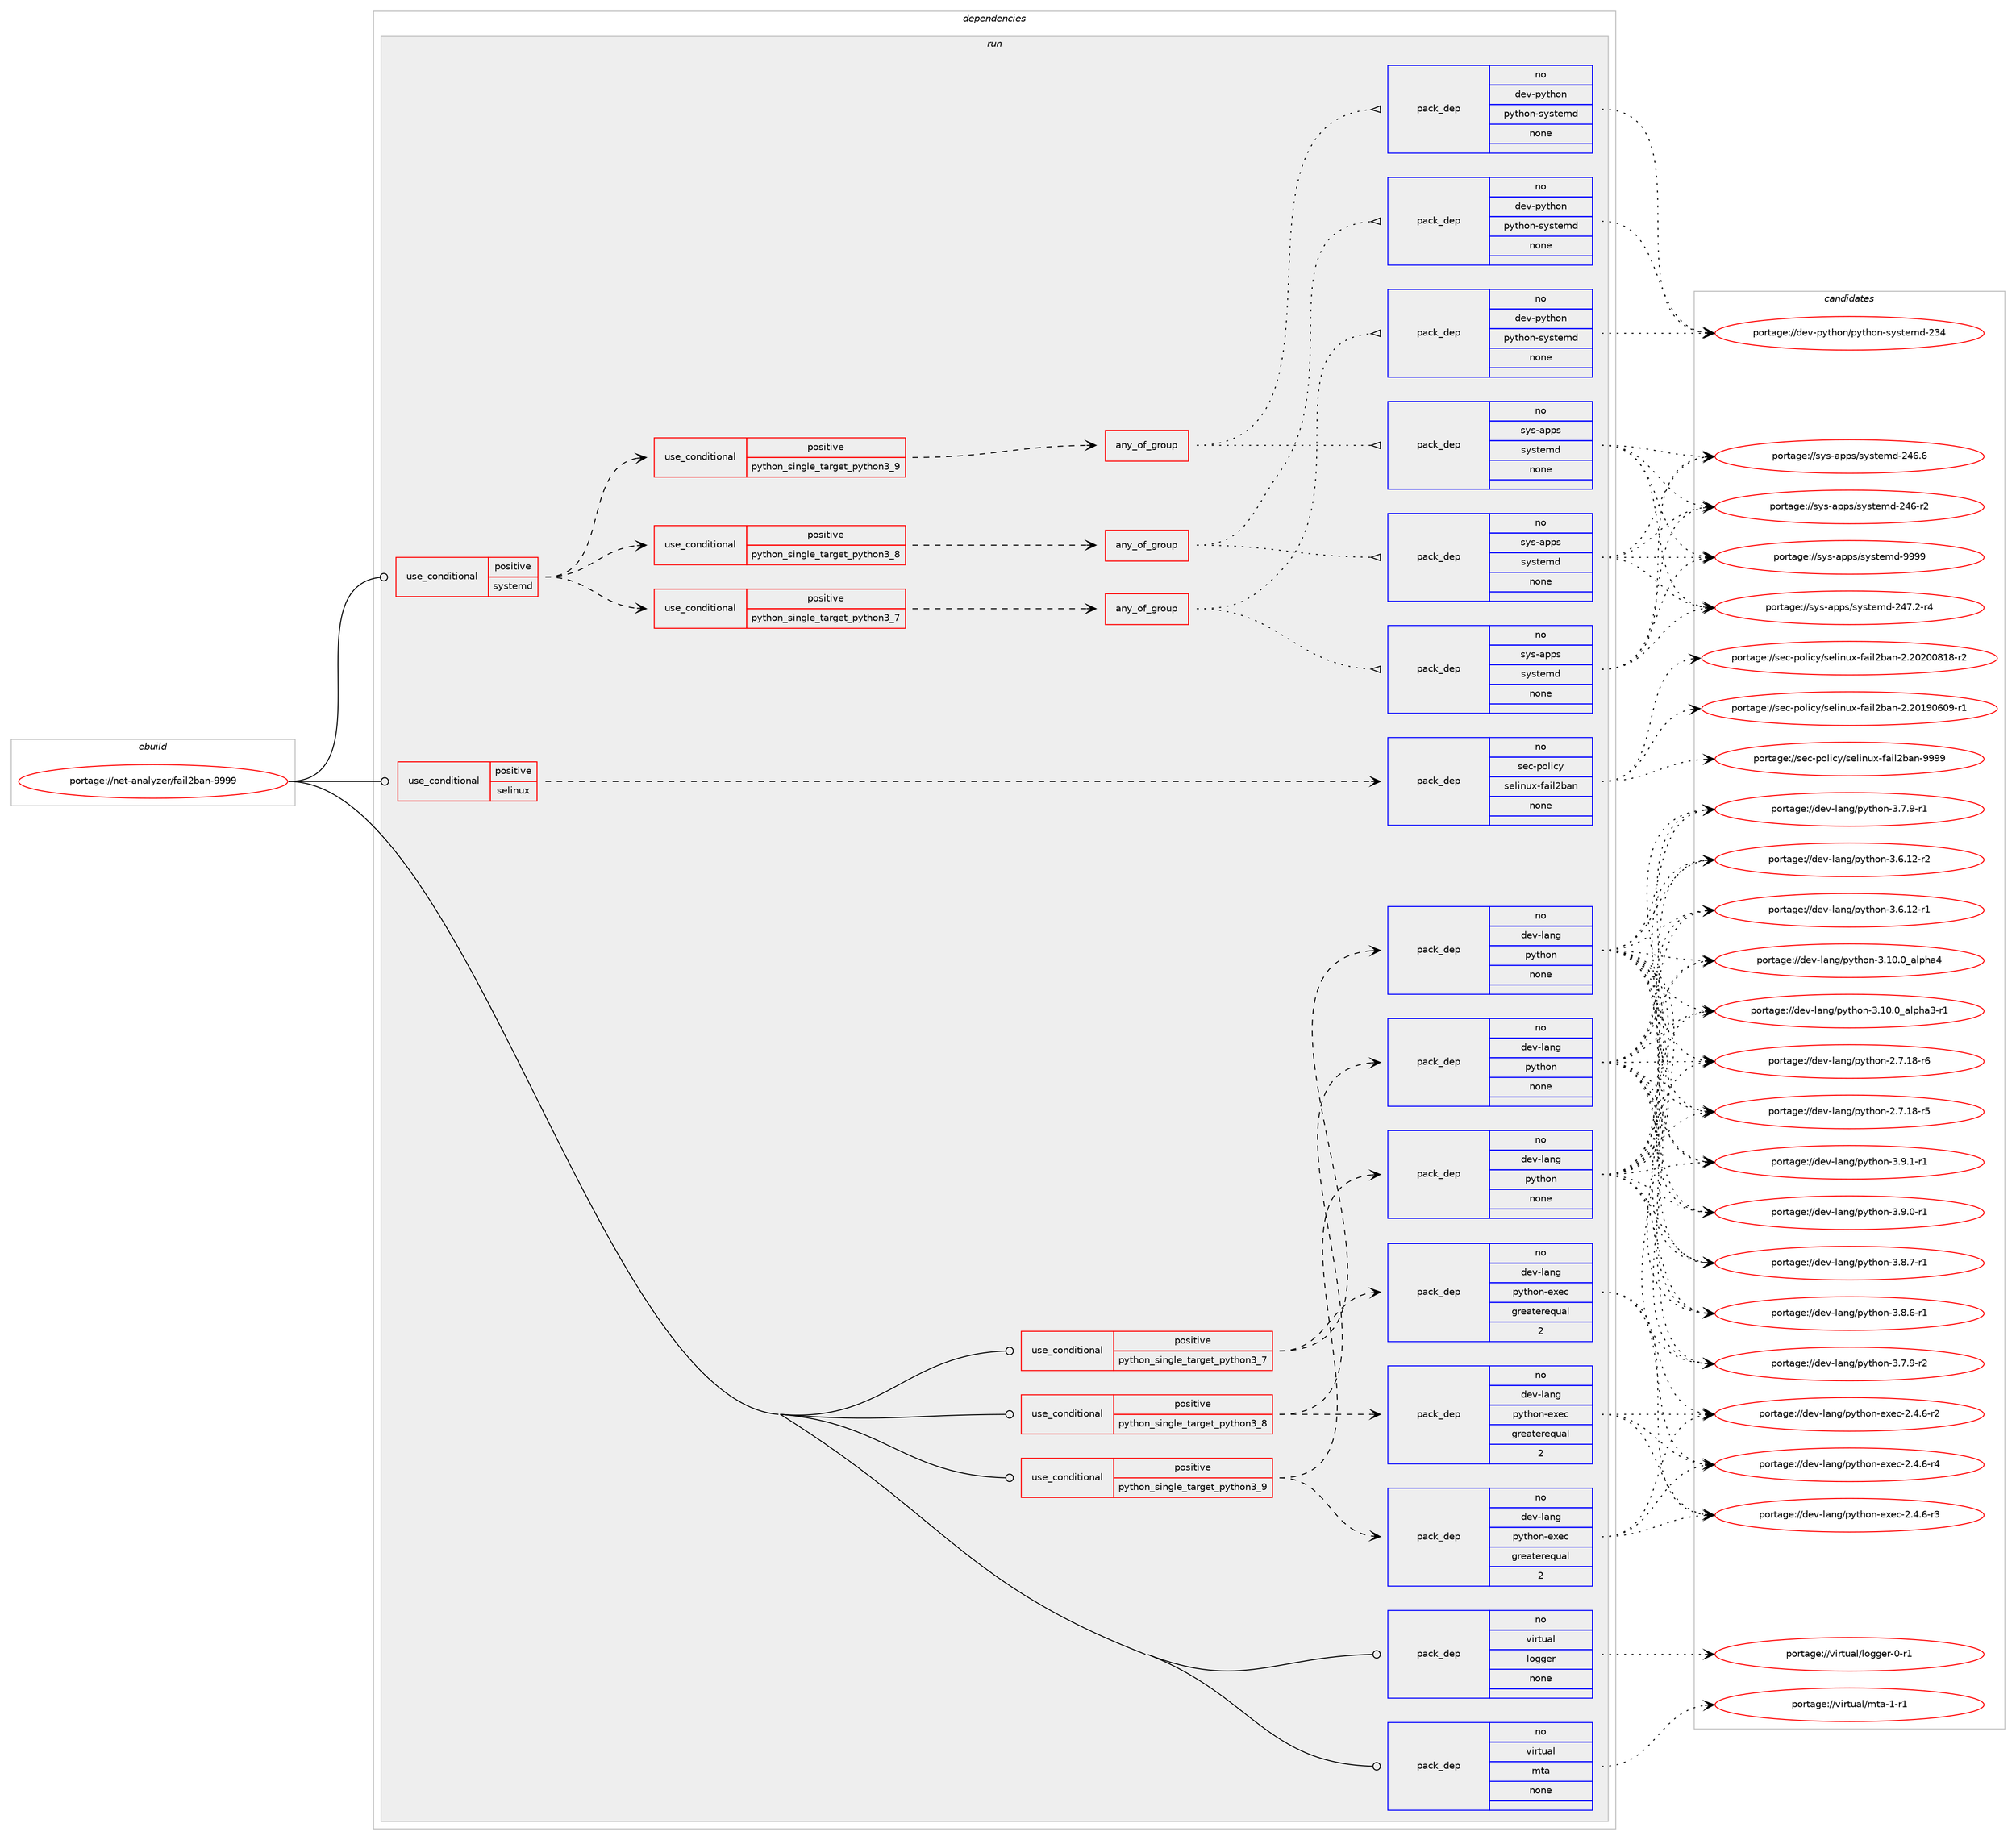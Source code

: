 digraph prolog {

# *************
# Graph options
# *************

newrank=true;
concentrate=true;
compound=true;
graph [rankdir=LR,fontname=Helvetica,fontsize=10,ranksep=1.5];#, ranksep=2.5, nodesep=0.2];
edge  [arrowhead=vee];
node  [fontname=Helvetica,fontsize=10];

# **********
# The ebuild
# **********

subgraph cluster_leftcol {
color=gray;
rank=same;
label=<<i>ebuild</i>>;
id [label="portage://net-analyzer/fail2ban-9999", color=red, width=4, href="../net-analyzer/fail2ban-9999.svg"];
}

# ****************
# The dependencies
# ****************

subgraph cluster_midcol {
color=gray;
label=<<i>dependencies</i>>;
subgraph cluster_compile {
fillcolor="#eeeeee";
style=filled;
label=<<i>compile</i>>;
}
subgraph cluster_compileandrun {
fillcolor="#eeeeee";
style=filled;
label=<<i>compile and run</i>>;
}
subgraph cluster_run {
fillcolor="#eeeeee";
style=filled;
label=<<i>run</i>>;
subgraph cond10155 {
dependency32863 [label=<<TABLE BORDER="0" CELLBORDER="1" CELLSPACING="0" CELLPADDING="4"><TR><TD ROWSPAN="3" CELLPADDING="10">use_conditional</TD></TR><TR><TD>positive</TD></TR><TR><TD>python_single_target_python3_7</TD></TR></TABLE>>, shape=none, color=red];
subgraph pack22418 {
dependency32864 [label=<<TABLE BORDER="0" CELLBORDER="1" CELLSPACING="0" CELLPADDING="4" WIDTH="220"><TR><TD ROWSPAN="6" CELLPADDING="30">pack_dep</TD></TR><TR><TD WIDTH="110">no</TD></TR><TR><TD>dev-lang</TD></TR><TR><TD>python</TD></TR><TR><TD>none</TD></TR><TR><TD></TD></TR></TABLE>>, shape=none, color=blue];
}
dependency32863:e -> dependency32864:w [weight=20,style="dashed",arrowhead="vee"];
subgraph pack22419 {
dependency32865 [label=<<TABLE BORDER="0" CELLBORDER="1" CELLSPACING="0" CELLPADDING="4" WIDTH="220"><TR><TD ROWSPAN="6" CELLPADDING="30">pack_dep</TD></TR><TR><TD WIDTH="110">no</TD></TR><TR><TD>dev-lang</TD></TR><TR><TD>python-exec</TD></TR><TR><TD>greaterequal</TD></TR><TR><TD>2</TD></TR></TABLE>>, shape=none, color=blue];
}
dependency32863:e -> dependency32865:w [weight=20,style="dashed",arrowhead="vee"];
}
id:e -> dependency32863:w [weight=20,style="solid",arrowhead="odot"];
subgraph cond10156 {
dependency32866 [label=<<TABLE BORDER="0" CELLBORDER="1" CELLSPACING="0" CELLPADDING="4"><TR><TD ROWSPAN="3" CELLPADDING="10">use_conditional</TD></TR><TR><TD>positive</TD></TR><TR><TD>python_single_target_python3_8</TD></TR></TABLE>>, shape=none, color=red];
subgraph pack22420 {
dependency32867 [label=<<TABLE BORDER="0" CELLBORDER="1" CELLSPACING="0" CELLPADDING="4" WIDTH="220"><TR><TD ROWSPAN="6" CELLPADDING="30">pack_dep</TD></TR><TR><TD WIDTH="110">no</TD></TR><TR><TD>dev-lang</TD></TR><TR><TD>python</TD></TR><TR><TD>none</TD></TR><TR><TD></TD></TR></TABLE>>, shape=none, color=blue];
}
dependency32866:e -> dependency32867:w [weight=20,style="dashed",arrowhead="vee"];
subgraph pack22421 {
dependency32868 [label=<<TABLE BORDER="0" CELLBORDER="1" CELLSPACING="0" CELLPADDING="4" WIDTH="220"><TR><TD ROWSPAN="6" CELLPADDING="30">pack_dep</TD></TR><TR><TD WIDTH="110">no</TD></TR><TR><TD>dev-lang</TD></TR><TR><TD>python-exec</TD></TR><TR><TD>greaterequal</TD></TR><TR><TD>2</TD></TR></TABLE>>, shape=none, color=blue];
}
dependency32866:e -> dependency32868:w [weight=20,style="dashed",arrowhead="vee"];
}
id:e -> dependency32866:w [weight=20,style="solid",arrowhead="odot"];
subgraph cond10157 {
dependency32869 [label=<<TABLE BORDER="0" CELLBORDER="1" CELLSPACING="0" CELLPADDING="4"><TR><TD ROWSPAN="3" CELLPADDING="10">use_conditional</TD></TR><TR><TD>positive</TD></TR><TR><TD>python_single_target_python3_9</TD></TR></TABLE>>, shape=none, color=red];
subgraph pack22422 {
dependency32870 [label=<<TABLE BORDER="0" CELLBORDER="1" CELLSPACING="0" CELLPADDING="4" WIDTH="220"><TR><TD ROWSPAN="6" CELLPADDING="30">pack_dep</TD></TR><TR><TD WIDTH="110">no</TD></TR><TR><TD>dev-lang</TD></TR><TR><TD>python</TD></TR><TR><TD>none</TD></TR><TR><TD></TD></TR></TABLE>>, shape=none, color=blue];
}
dependency32869:e -> dependency32870:w [weight=20,style="dashed",arrowhead="vee"];
subgraph pack22423 {
dependency32871 [label=<<TABLE BORDER="0" CELLBORDER="1" CELLSPACING="0" CELLPADDING="4" WIDTH="220"><TR><TD ROWSPAN="6" CELLPADDING="30">pack_dep</TD></TR><TR><TD WIDTH="110">no</TD></TR><TR><TD>dev-lang</TD></TR><TR><TD>python-exec</TD></TR><TR><TD>greaterequal</TD></TR><TR><TD>2</TD></TR></TABLE>>, shape=none, color=blue];
}
dependency32869:e -> dependency32871:w [weight=20,style="dashed",arrowhead="vee"];
}
id:e -> dependency32869:w [weight=20,style="solid",arrowhead="odot"];
subgraph cond10158 {
dependency32872 [label=<<TABLE BORDER="0" CELLBORDER="1" CELLSPACING="0" CELLPADDING="4"><TR><TD ROWSPAN="3" CELLPADDING="10">use_conditional</TD></TR><TR><TD>positive</TD></TR><TR><TD>selinux</TD></TR></TABLE>>, shape=none, color=red];
subgraph pack22424 {
dependency32873 [label=<<TABLE BORDER="0" CELLBORDER="1" CELLSPACING="0" CELLPADDING="4" WIDTH="220"><TR><TD ROWSPAN="6" CELLPADDING="30">pack_dep</TD></TR><TR><TD WIDTH="110">no</TD></TR><TR><TD>sec-policy</TD></TR><TR><TD>selinux-fail2ban</TD></TR><TR><TD>none</TD></TR><TR><TD></TD></TR></TABLE>>, shape=none, color=blue];
}
dependency32872:e -> dependency32873:w [weight=20,style="dashed",arrowhead="vee"];
}
id:e -> dependency32872:w [weight=20,style="solid",arrowhead="odot"];
subgraph cond10159 {
dependency32874 [label=<<TABLE BORDER="0" CELLBORDER="1" CELLSPACING="0" CELLPADDING="4"><TR><TD ROWSPAN="3" CELLPADDING="10">use_conditional</TD></TR><TR><TD>positive</TD></TR><TR><TD>systemd</TD></TR></TABLE>>, shape=none, color=red];
subgraph cond10160 {
dependency32875 [label=<<TABLE BORDER="0" CELLBORDER="1" CELLSPACING="0" CELLPADDING="4"><TR><TD ROWSPAN="3" CELLPADDING="10">use_conditional</TD></TR><TR><TD>positive</TD></TR><TR><TD>python_single_target_python3_7</TD></TR></TABLE>>, shape=none, color=red];
subgraph any243 {
dependency32876 [label=<<TABLE BORDER="0" CELLBORDER="1" CELLSPACING="0" CELLPADDING="4"><TR><TD CELLPADDING="10">any_of_group</TD></TR></TABLE>>, shape=none, color=red];subgraph pack22425 {
dependency32877 [label=<<TABLE BORDER="0" CELLBORDER="1" CELLSPACING="0" CELLPADDING="4" WIDTH="220"><TR><TD ROWSPAN="6" CELLPADDING="30">pack_dep</TD></TR><TR><TD WIDTH="110">no</TD></TR><TR><TD>dev-python</TD></TR><TR><TD>python-systemd</TD></TR><TR><TD>none</TD></TR><TR><TD></TD></TR></TABLE>>, shape=none, color=blue];
}
dependency32876:e -> dependency32877:w [weight=20,style="dotted",arrowhead="oinv"];
subgraph pack22426 {
dependency32878 [label=<<TABLE BORDER="0" CELLBORDER="1" CELLSPACING="0" CELLPADDING="4" WIDTH="220"><TR><TD ROWSPAN="6" CELLPADDING="30">pack_dep</TD></TR><TR><TD WIDTH="110">no</TD></TR><TR><TD>sys-apps</TD></TR><TR><TD>systemd</TD></TR><TR><TD>none</TD></TR><TR><TD></TD></TR></TABLE>>, shape=none, color=blue];
}
dependency32876:e -> dependency32878:w [weight=20,style="dotted",arrowhead="oinv"];
}
dependency32875:e -> dependency32876:w [weight=20,style="dashed",arrowhead="vee"];
}
dependency32874:e -> dependency32875:w [weight=20,style="dashed",arrowhead="vee"];
subgraph cond10161 {
dependency32879 [label=<<TABLE BORDER="0" CELLBORDER="1" CELLSPACING="0" CELLPADDING="4"><TR><TD ROWSPAN="3" CELLPADDING="10">use_conditional</TD></TR><TR><TD>positive</TD></TR><TR><TD>python_single_target_python3_8</TD></TR></TABLE>>, shape=none, color=red];
subgraph any244 {
dependency32880 [label=<<TABLE BORDER="0" CELLBORDER="1" CELLSPACING="0" CELLPADDING="4"><TR><TD CELLPADDING="10">any_of_group</TD></TR></TABLE>>, shape=none, color=red];subgraph pack22427 {
dependency32881 [label=<<TABLE BORDER="0" CELLBORDER="1" CELLSPACING="0" CELLPADDING="4" WIDTH="220"><TR><TD ROWSPAN="6" CELLPADDING="30">pack_dep</TD></TR><TR><TD WIDTH="110">no</TD></TR><TR><TD>dev-python</TD></TR><TR><TD>python-systemd</TD></TR><TR><TD>none</TD></TR><TR><TD></TD></TR></TABLE>>, shape=none, color=blue];
}
dependency32880:e -> dependency32881:w [weight=20,style="dotted",arrowhead="oinv"];
subgraph pack22428 {
dependency32882 [label=<<TABLE BORDER="0" CELLBORDER="1" CELLSPACING="0" CELLPADDING="4" WIDTH="220"><TR><TD ROWSPAN="6" CELLPADDING="30">pack_dep</TD></TR><TR><TD WIDTH="110">no</TD></TR><TR><TD>sys-apps</TD></TR><TR><TD>systemd</TD></TR><TR><TD>none</TD></TR><TR><TD></TD></TR></TABLE>>, shape=none, color=blue];
}
dependency32880:e -> dependency32882:w [weight=20,style="dotted",arrowhead="oinv"];
}
dependency32879:e -> dependency32880:w [weight=20,style="dashed",arrowhead="vee"];
}
dependency32874:e -> dependency32879:w [weight=20,style="dashed",arrowhead="vee"];
subgraph cond10162 {
dependency32883 [label=<<TABLE BORDER="0" CELLBORDER="1" CELLSPACING="0" CELLPADDING="4"><TR><TD ROWSPAN="3" CELLPADDING="10">use_conditional</TD></TR><TR><TD>positive</TD></TR><TR><TD>python_single_target_python3_9</TD></TR></TABLE>>, shape=none, color=red];
subgraph any245 {
dependency32884 [label=<<TABLE BORDER="0" CELLBORDER="1" CELLSPACING="0" CELLPADDING="4"><TR><TD CELLPADDING="10">any_of_group</TD></TR></TABLE>>, shape=none, color=red];subgraph pack22429 {
dependency32885 [label=<<TABLE BORDER="0" CELLBORDER="1" CELLSPACING="0" CELLPADDING="4" WIDTH="220"><TR><TD ROWSPAN="6" CELLPADDING="30">pack_dep</TD></TR><TR><TD WIDTH="110">no</TD></TR><TR><TD>dev-python</TD></TR><TR><TD>python-systemd</TD></TR><TR><TD>none</TD></TR><TR><TD></TD></TR></TABLE>>, shape=none, color=blue];
}
dependency32884:e -> dependency32885:w [weight=20,style="dotted",arrowhead="oinv"];
subgraph pack22430 {
dependency32886 [label=<<TABLE BORDER="0" CELLBORDER="1" CELLSPACING="0" CELLPADDING="4" WIDTH="220"><TR><TD ROWSPAN="6" CELLPADDING="30">pack_dep</TD></TR><TR><TD WIDTH="110">no</TD></TR><TR><TD>sys-apps</TD></TR><TR><TD>systemd</TD></TR><TR><TD>none</TD></TR><TR><TD></TD></TR></TABLE>>, shape=none, color=blue];
}
dependency32884:e -> dependency32886:w [weight=20,style="dotted",arrowhead="oinv"];
}
dependency32883:e -> dependency32884:w [weight=20,style="dashed",arrowhead="vee"];
}
dependency32874:e -> dependency32883:w [weight=20,style="dashed",arrowhead="vee"];
}
id:e -> dependency32874:w [weight=20,style="solid",arrowhead="odot"];
subgraph pack22431 {
dependency32887 [label=<<TABLE BORDER="0" CELLBORDER="1" CELLSPACING="0" CELLPADDING="4" WIDTH="220"><TR><TD ROWSPAN="6" CELLPADDING="30">pack_dep</TD></TR><TR><TD WIDTH="110">no</TD></TR><TR><TD>virtual</TD></TR><TR><TD>logger</TD></TR><TR><TD>none</TD></TR><TR><TD></TD></TR></TABLE>>, shape=none, color=blue];
}
id:e -> dependency32887:w [weight=20,style="solid",arrowhead="odot"];
subgraph pack22432 {
dependency32888 [label=<<TABLE BORDER="0" CELLBORDER="1" CELLSPACING="0" CELLPADDING="4" WIDTH="220"><TR><TD ROWSPAN="6" CELLPADDING="30">pack_dep</TD></TR><TR><TD WIDTH="110">no</TD></TR><TR><TD>virtual</TD></TR><TR><TD>mta</TD></TR><TR><TD>none</TD></TR><TR><TD></TD></TR></TABLE>>, shape=none, color=blue];
}
id:e -> dependency32888:w [weight=20,style="solid",arrowhead="odot"];
}
}

# **************
# The candidates
# **************

subgraph cluster_choices {
rank=same;
color=gray;
label=<<i>candidates</i>>;

subgraph choice22418 {
color=black;
nodesep=1;
choice1001011184510897110103471121211161041111104551465746494511449 [label="portage://dev-lang/python-3.9.1-r1", color=red, width=4,href="../dev-lang/python-3.9.1-r1.svg"];
choice1001011184510897110103471121211161041111104551465746484511449 [label="portage://dev-lang/python-3.9.0-r1", color=red, width=4,href="../dev-lang/python-3.9.0-r1.svg"];
choice1001011184510897110103471121211161041111104551465646554511449 [label="portage://dev-lang/python-3.8.7-r1", color=red, width=4,href="../dev-lang/python-3.8.7-r1.svg"];
choice1001011184510897110103471121211161041111104551465646544511449 [label="portage://dev-lang/python-3.8.6-r1", color=red, width=4,href="../dev-lang/python-3.8.6-r1.svg"];
choice1001011184510897110103471121211161041111104551465546574511450 [label="portage://dev-lang/python-3.7.9-r2", color=red, width=4,href="../dev-lang/python-3.7.9-r2.svg"];
choice1001011184510897110103471121211161041111104551465546574511449 [label="portage://dev-lang/python-3.7.9-r1", color=red, width=4,href="../dev-lang/python-3.7.9-r1.svg"];
choice100101118451089711010347112121116104111110455146544649504511450 [label="portage://dev-lang/python-3.6.12-r2", color=red, width=4,href="../dev-lang/python-3.6.12-r2.svg"];
choice100101118451089711010347112121116104111110455146544649504511449 [label="portage://dev-lang/python-3.6.12-r1", color=red, width=4,href="../dev-lang/python-3.6.12-r1.svg"];
choice1001011184510897110103471121211161041111104551464948464895971081121049752 [label="portage://dev-lang/python-3.10.0_alpha4", color=red, width=4,href="../dev-lang/python-3.10.0_alpha4.svg"];
choice10010111845108971101034711212111610411111045514649484648959710811210497514511449 [label="portage://dev-lang/python-3.10.0_alpha3-r1", color=red, width=4,href="../dev-lang/python-3.10.0_alpha3-r1.svg"];
choice100101118451089711010347112121116104111110455046554649564511454 [label="portage://dev-lang/python-2.7.18-r6", color=red, width=4,href="../dev-lang/python-2.7.18-r6.svg"];
choice100101118451089711010347112121116104111110455046554649564511453 [label="portage://dev-lang/python-2.7.18-r5", color=red, width=4,href="../dev-lang/python-2.7.18-r5.svg"];
dependency32864:e -> choice1001011184510897110103471121211161041111104551465746494511449:w [style=dotted,weight="100"];
dependency32864:e -> choice1001011184510897110103471121211161041111104551465746484511449:w [style=dotted,weight="100"];
dependency32864:e -> choice1001011184510897110103471121211161041111104551465646554511449:w [style=dotted,weight="100"];
dependency32864:e -> choice1001011184510897110103471121211161041111104551465646544511449:w [style=dotted,weight="100"];
dependency32864:e -> choice1001011184510897110103471121211161041111104551465546574511450:w [style=dotted,weight="100"];
dependency32864:e -> choice1001011184510897110103471121211161041111104551465546574511449:w [style=dotted,weight="100"];
dependency32864:e -> choice100101118451089711010347112121116104111110455146544649504511450:w [style=dotted,weight="100"];
dependency32864:e -> choice100101118451089711010347112121116104111110455146544649504511449:w [style=dotted,weight="100"];
dependency32864:e -> choice1001011184510897110103471121211161041111104551464948464895971081121049752:w [style=dotted,weight="100"];
dependency32864:e -> choice10010111845108971101034711212111610411111045514649484648959710811210497514511449:w [style=dotted,weight="100"];
dependency32864:e -> choice100101118451089711010347112121116104111110455046554649564511454:w [style=dotted,weight="100"];
dependency32864:e -> choice100101118451089711010347112121116104111110455046554649564511453:w [style=dotted,weight="100"];
}
subgraph choice22419 {
color=black;
nodesep=1;
choice10010111845108971101034711212111610411111045101120101994550465246544511452 [label="portage://dev-lang/python-exec-2.4.6-r4", color=red, width=4,href="../dev-lang/python-exec-2.4.6-r4.svg"];
choice10010111845108971101034711212111610411111045101120101994550465246544511451 [label="portage://dev-lang/python-exec-2.4.6-r3", color=red, width=4,href="../dev-lang/python-exec-2.4.6-r3.svg"];
choice10010111845108971101034711212111610411111045101120101994550465246544511450 [label="portage://dev-lang/python-exec-2.4.6-r2", color=red, width=4,href="../dev-lang/python-exec-2.4.6-r2.svg"];
dependency32865:e -> choice10010111845108971101034711212111610411111045101120101994550465246544511452:w [style=dotted,weight="100"];
dependency32865:e -> choice10010111845108971101034711212111610411111045101120101994550465246544511451:w [style=dotted,weight="100"];
dependency32865:e -> choice10010111845108971101034711212111610411111045101120101994550465246544511450:w [style=dotted,weight="100"];
}
subgraph choice22420 {
color=black;
nodesep=1;
choice1001011184510897110103471121211161041111104551465746494511449 [label="portage://dev-lang/python-3.9.1-r1", color=red, width=4,href="../dev-lang/python-3.9.1-r1.svg"];
choice1001011184510897110103471121211161041111104551465746484511449 [label="portage://dev-lang/python-3.9.0-r1", color=red, width=4,href="../dev-lang/python-3.9.0-r1.svg"];
choice1001011184510897110103471121211161041111104551465646554511449 [label="portage://dev-lang/python-3.8.7-r1", color=red, width=4,href="../dev-lang/python-3.8.7-r1.svg"];
choice1001011184510897110103471121211161041111104551465646544511449 [label="portage://dev-lang/python-3.8.6-r1", color=red, width=4,href="../dev-lang/python-3.8.6-r1.svg"];
choice1001011184510897110103471121211161041111104551465546574511450 [label="portage://dev-lang/python-3.7.9-r2", color=red, width=4,href="../dev-lang/python-3.7.9-r2.svg"];
choice1001011184510897110103471121211161041111104551465546574511449 [label="portage://dev-lang/python-3.7.9-r1", color=red, width=4,href="../dev-lang/python-3.7.9-r1.svg"];
choice100101118451089711010347112121116104111110455146544649504511450 [label="portage://dev-lang/python-3.6.12-r2", color=red, width=4,href="../dev-lang/python-3.6.12-r2.svg"];
choice100101118451089711010347112121116104111110455146544649504511449 [label="portage://dev-lang/python-3.6.12-r1", color=red, width=4,href="../dev-lang/python-3.6.12-r1.svg"];
choice1001011184510897110103471121211161041111104551464948464895971081121049752 [label="portage://dev-lang/python-3.10.0_alpha4", color=red, width=4,href="../dev-lang/python-3.10.0_alpha4.svg"];
choice10010111845108971101034711212111610411111045514649484648959710811210497514511449 [label="portage://dev-lang/python-3.10.0_alpha3-r1", color=red, width=4,href="../dev-lang/python-3.10.0_alpha3-r1.svg"];
choice100101118451089711010347112121116104111110455046554649564511454 [label="portage://dev-lang/python-2.7.18-r6", color=red, width=4,href="../dev-lang/python-2.7.18-r6.svg"];
choice100101118451089711010347112121116104111110455046554649564511453 [label="portage://dev-lang/python-2.7.18-r5", color=red, width=4,href="../dev-lang/python-2.7.18-r5.svg"];
dependency32867:e -> choice1001011184510897110103471121211161041111104551465746494511449:w [style=dotted,weight="100"];
dependency32867:e -> choice1001011184510897110103471121211161041111104551465746484511449:w [style=dotted,weight="100"];
dependency32867:e -> choice1001011184510897110103471121211161041111104551465646554511449:w [style=dotted,weight="100"];
dependency32867:e -> choice1001011184510897110103471121211161041111104551465646544511449:w [style=dotted,weight="100"];
dependency32867:e -> choice1001011184510897110103471121211161041111104551465546574511450:w [style=dotted,weight="100"];
dependency32867:e -> choice1001011184510897110103471121211161041111104551465546574511449:w [style=dotted,weight="100"];
dependency32867:e -> choice100101118451089711010347112121116104111110455146544649504511450:w [style=dotted,weight="100"];
dependency32867:e -> choice100101118451089711010347112121116104111110455146544649504511449:w [style=dotted,weight="100"];
dependency32867:e -> choice1001011184510897110103471121211161041111104551464948464895971081121049752:w [style=dotted,weight="100"];
dependency32867:e -> choice10010111845108971101034711212111610411111045514649484648959710811210497514511449:w [style=dotted,weight="100"];
dependency32867:e -> choice100101118451089711010347112121116104111110455046554649564511454:w [style=dotted,weight="100"];
dependency32867:e -> choice100101118451089711010347112121116104111110455046554649564511453:w [style=dotted,weight="100"];
}
subgraph choice22421 {
color=black;
nodesep=1;
choice10010111845108971101034711212111610411111045101120101994550465246544511452 [label="portage://dev-lang/python-exec-2.4.6-r4", color=red, width=4,href="../dev-lang/python-exec-2.4.6-r4.svg"];
choice10010111845108971101034711212111610411111045101120101994550465246544511451 [label="portage://dev-lang/python-exec-2.4.6-r3", color=red, width=4,href="../dev-lang/python-exec-2.4.6-r3.svg"];
choice10010111845108971101034711212111610411111045101120101994550465246544511450 [label="portage://dev-lang/python-exec-2.4.6-r2", color=red, width=4,href="../dev-lang/python-exec-2.4.6-r2.svg"];
dependency32868:e -> choice10010111845108971101034711212111610411111045101120101994550465246544511452:w [style=dotted,weight="100"];
dependency32868:e -> choice10010111845108971101034711212111610411111045101120101994550465246544511451:w [style=dotted,weight="100"];
dependency32868:e -> choice10010111845108971101034711212111610411111045101120101994550465246544511450:w [style=dotted,weight="100"];
}
subgraph choice22422 {
color=black;
nodesep=1;
choice1001011184510897110103471121211161041111104551465746494511449 [label="portage://dev-lang/python-3.9.1-r1", color=red, width=4,href="../dev-lang/python-3.9.1-r1.svg"];
choice1001011184510897110103471121211161041111104551465746484511449 [label="portage://dev-lang/python-3.9.0-r1", color=red, width=4,href="../dev-lang/python-3.9.0-r1.svg"];
choice1001011184510897110103471121211161041111104551465646554511449 [label="portage://dev-lang/python-3.8.7-r1", color=red, width=4,href="../dev-lang/python-3.8.7-r1.svg"];
choice1001011184510897110103471121211161041111104551465646544511449 [label="portage://dev-lang/python-3.8.6-r1", color=red, width=4,href="../dev-lang/python-3.8.6-r1.svg"];
choice1001011184510897110103471121211161041111104551465546574511450 [label="portage://dev-lang/python-3.7.9-r2", color=red, width=4,href="../dev-lang/python-3.7.9-r2.svg"];
choice1001011184510897110103471121211161041111104551465546574511449 [label="portage://dev-lang/python-3.7.9-r1", color=red, width=4,href="../dev-lang/python-3.7.9-r1.svg"];
choice100101118451089711010347112121116104111110455146544649504511450 [label="portage://dev-lang/python-3.6.12-r2", color=red, width=4,href="../dev-lang/python-3.6.12-r2.svg"];
choice100101118451089711010347112121116104111110455146544649504511449 [label="portage://dev-lang/python-3.6.12-r1", color=red, width=4,href="../dev-lang/python-3.6.12-r1.svg"];
choice1001011184510897110103471121211161041111104551464948464895971081121049752 [label="portage://dev-lang/python-3.10.0_alpha4", color=red, width=4,href="../dev-lang/python-3.10.0_alpha4.svg"];
choice10010111845108971101034711212111610411111045514649484648959710811210497514511449 [label="portage://dev-lang/python-3.10.0_alpha3-r1", color=red, width=4,href="../dev-lang/python-3.10.0_alpha3-r1.svg"];
choice100101118451089711010347112121116104111110455046554649564511454 [label="portage://dev-lang/python-2.7.18-r6", color=red, width=4,href="../dev-lang/python-2.7.18-r6.svg"];
choice100101118451089711010347112121116104111110455046554649564511453 [label="portage://dev-lang/python-2.7.18-r5", color=red, width=4,href="../dev-lang/python-2.7.18-r5.svg"];
dependency32870:e -> choice1001011184510897110103471121211161041111104551465746494511449:w [style=dotted,weight="100"];
dependency32870:e -> choice1001011184510897110103471121211161041111104551465746484511449:w [style=dotted,weight="100"];
dependency32870:e -> choice1001011184510897110103471121211161041111104551465646554511449:w [style=dotted,weight="100"];
dependency32870:e -> choice1001011184510897110103471121211161041111104551465646544511449:w [style=dotted,weight="100"];
dependency32870:e -> choice1001011184510897110103471121211161041111104551465546574511450:w [style=dotted,weight="100"];
dependency32870:e -> choice1001011184510897110103471121211161041111104551465546574511449:w [style=dotted,weight="100"];
dependency32870:e -> choice100101118451089711010347112121116104111110455146544649504511450:w [style=dotted,weight="100"];
dependency32870:e -> choice100101118451089711010347112121116104111110455146544649504511449:w [style=dotted,weight="100"];
dependency32870:e -> choice1001011184510897110103471121211161041111104551464948464895971081121049752:w [style=dotted,weight="100"];
dependency32870:e -> choice10010111845108971101034711212111610411111045514649484648959710811210497514511449:w [style=dotted,weight="100"];
dependency32870:e -> choice100101118451089711010347112121116104111110455046554649564511454:w [style=dotted,weight="100"];
dependency32870:e -> choice100101118451089711010347112121116104111110455046554649564511453:w [style=dotted,weight="100"];
}
subgraph choice22423 {
color=black;
nodesep=1;
choice10010111845108971101034711212111610411111045101120101994550465246544511452 [label="portage://dev-lang/python-exec-2.4.6-r4", color=red, width=4,href="../dev-lang/python-exec-2.4.6-r4.svg"];
choice10010111845108971101034711212111610411111045101120101994550465246544511451 [label="portage://dev-lang/python-exec-2.4.6-r3", color=red, width=4,href="../dev-lang/python-exec-2.4.6-r3.svg"];
choice10010111845108971101034711212111610411111045101120101994550465246544511450 [label="portage://dev-lang/python-exec-2.4.6-r2", color=red, width=4,href="../dev-lang/python-exec-2.4.6-r2.svg"];
dependency32871:e -> choice10010111845108971101034711212111610411111045101120101994550465246544511452:w [style=dotted,weight="100"];
dependency32871:e -> choice10010111845108971101034711212111610411111045101120101994550465246544511451:w [style=dotted,weight="100"];
dependency32871:e -> choice10010111845108971101034711212111610411111045101120101994550465246544511450:w [style=dotted,weight="100"];
}
subgraph choice22424 {
color=black;
nodesep=1;
choice1151019945112111108105991214711510110810511011712045102971051085098971104557575757 [label="portage://sec-policy/selinux-fail2ban-9999", color=red, width=4,href="../sec-policy/selinux-fail2ban-9999.svg"];
choice11510199451121111081059912147115101108105110117120451029710510850989711045504650485048485649564511450 [label="portage://sec-policy/selinux-fail2ban-2.20200818-r2", color=red, width=4,href="../sec-policy/selinux-fail2ban-2.20200818-r2.svg"];
choice11510199451121111081059912147115101108105110117120451029710510850989711045504650484957485448574511449 [label="portage://sec-policy/selinux-fail2ban-2.20190609-r1", color=red, width=4,href="../sec-policy/selinux-fail2ban-2.20190609-r1.svg"];
dependency32873:e -> choice1151019945112111108105991214711510110810511011712045102971051085098971104557575757:w [style=dotted,weight="100"];
dependency32873:e -> choice11510199451121111081059912147115101108105110117120451029710510850989711045504650485048485649564511450:w [style=dotted,weight="100"];
dependency32873:e -> choice11510199451121111081059912147115101108105110117120451029710510850989711045504650484957485448574511449:w [style=dotted,weight="100"];
}
subgraph choice22425 {
color=black;
nodesep=1;
choice10010111845112121116104111110471121211161041111104511512111511610110910045505152 [label="portage://dev-python/python-systemd-234", color=red, width=4,href="../dev-python/python-systemd-234.svg"];
dependency32877:e -> choice10010111845112121116104111110471121211161041111104511512111511610110910045505152:w [style=dotted,weight="100"];
}
subgraph choice22426 {
color=black;
nodesep=1;
choice1151211154597112112115471151211151161011091004557575757 [label="portage://sys-apps/systemd-9999", color=red, width=4,href="../sys-apps/systemd-9999.svg"];
choice1151211154597112112115471151211151161011091004550525546504511452 [label="portage://sys-apps/systemd-247.2-r4", color=red, width=4,href="../sys-apps/systemd-247.2-r4.svg"];
choice115121115459711211211547115121115116101109100455052544654 [label="portage://sys-apps/systemd-246.6", color=red, width=4,href="../sys-apps/systemd-246.6.svg"];
choice115121115459711211211547115121115116101109100455052544511450 [label="portage://sys-apps/systemd-246-r2", color=red, width=4,href="../sys-apps/systemd-246-r2.svg"];
dependency32878:e -> choice1151211154597112112115471151211151161011091004557575757:w [style=dotted,weight="100"];
dependency32878:e -> choice1151211154597112112115471151211151161011091004550525546504511452:w [style=dotted,weight="100"];
dependency32878:e -> choice115121115459711211211547115121115116101109100455052544654:w [style=dotted,weight="100"];
dependency32878:e -> choice115121115459711211211547115121115116101109100455052544511450:w [style=dotted,weight="100"];
}
subgraph choice22427 {
color=black;
nodesep=1;
choice10010111845112121116104111110471121211161041111104511512111511610110910045505152 [label="portage://dev-python/python-systemd-234", color=red, width=4,href="../dev-python/python-systemd-234.svg"];
dependency32881:e -> choice10010111845112121116104111110471121211161041111104511512111511610110910045505152:w [style=dotted,weight="100"];
}
subgraph choice22428 {
color=black;
nodesep=1;
choice1151211154597112112115471151211151161011091004557575757 [label="portage://sys-apps/systemd-9999", color=red, width=4,href="../sys-apps/systemd-9999.svg"];
choice1151211154597112112115471151211151161011091004550525546504511452 [label="portage://sys-apps/systemd-247.2-r4", color=red, width=4,href="../sys-apps/systemd-247.2-r4.svg"];
choice115121115459711211211547115121115116101109100455052544654 [label="portage://sys-apps/systemd-246.6", color=red, width=4,href="../sys-apps/systemd-246.6.svg"];
choice115121115459711211211547115121115116101109100455052544511450 [label="portage://sys-apps/systemd-246-r2", color=red, width=4,href="../sys-apps/systemd-246-r2.svg"];
dependency32882:e -> choice1151211154597112112115471151211151161011091004557575757:w [style=dotted,weight="100"];
dependency32882:e -> choice1151211154597112112115471151211151161011091004550525546504511452:w [style=dotted,weight="100"];
dependency32882:e -> choice115121115459711211211547115121115116101109100455052544654:w [style=dotted,weight="100"];
dependency32882:e -> choice115121115459711211211547115121115116101109100455052544511450:w [style=dotted,weight="100"];
}
subgraph choice22429 {
color=black;
nodesep=1;
choice10010111845112121116104111110471121211161041111104511512111511610110910045505152 [label="portage://dev-python/python-systemd-234", color=red, width=4,href="../dev-python/python-systemd-234.svg"];
dependency32885:e -> choice10010111845112121116104111110471121211161041111104511512111511610110910045505152:w [style=dotted,weight="100"];
}
subgraph choice22430 {
color=black;
nodesep=1;
choice1151211154597112112115471151211151161011091004557575757 [label="portage://sys-apps/systemd-9999", color=red, width=4,href="../sys-apps/systemd-9999.svg"];
choice1151211154597112112115471151211151161011091004550525546504511452 [label="portage://sys-apps/systemd-247.2-r4", color=red, width=4,href="../sys-apps/systemd-247.2-r4.svg"];
choice115121115459711211211547115121115116101109100455052544654 [label="portage://sys-apps/systemd-246.6", color=red, width=4,href="../sys-apps/systemd-246.6.svg"];
choice115121115459711211211547115121115116101109100455052544511450 [label="portage://sys-apps/systemd-246-r2", color=red, width=4,href="../sys-apps/systemd-246-r2.svg"];
dependency32886:e -> choice1151211154597112112115471151211151161011091004557575757:w [style=dotted,weight="100"];
dependency32886:e -> choice1151211154597112112115471151211151161011091004550525546504511452:w [style=dotted,weight="100"];
dependency32886:e -> choice115121115459711211211547115121115116101109100455052544654:w [style=dotted,weight="100"];
dependency32886:e -> choice115121115459711211211547115121115116101109100455052544511450:w [style=dotted,weight="100"];
}
subgraph choice22431 {
color=black;
nodesep=1;
choice118105114116117971084710811110310310111445484511449 [label="portage://virtual/logger-0-r1", color=red, width=4,href="../virtual/logger-0-r1.svg"];
dependency32887:e -> choice118105114116117971084710811110310310111445484511449:w [style=dotted,weight="100"];
}
subgraph choice22432 {
color=black;
nodesep=1;
choice11810511411611797108471091169745494511449 [label="portage://virtual/mta-1-r1", color=red, width=4,href="../virtual/mta-1-r1.svg"];
dependency32888:e -> choice11810511411611797108471091169745494511449:w [style=dotted,weight="100"];
}
}

}
